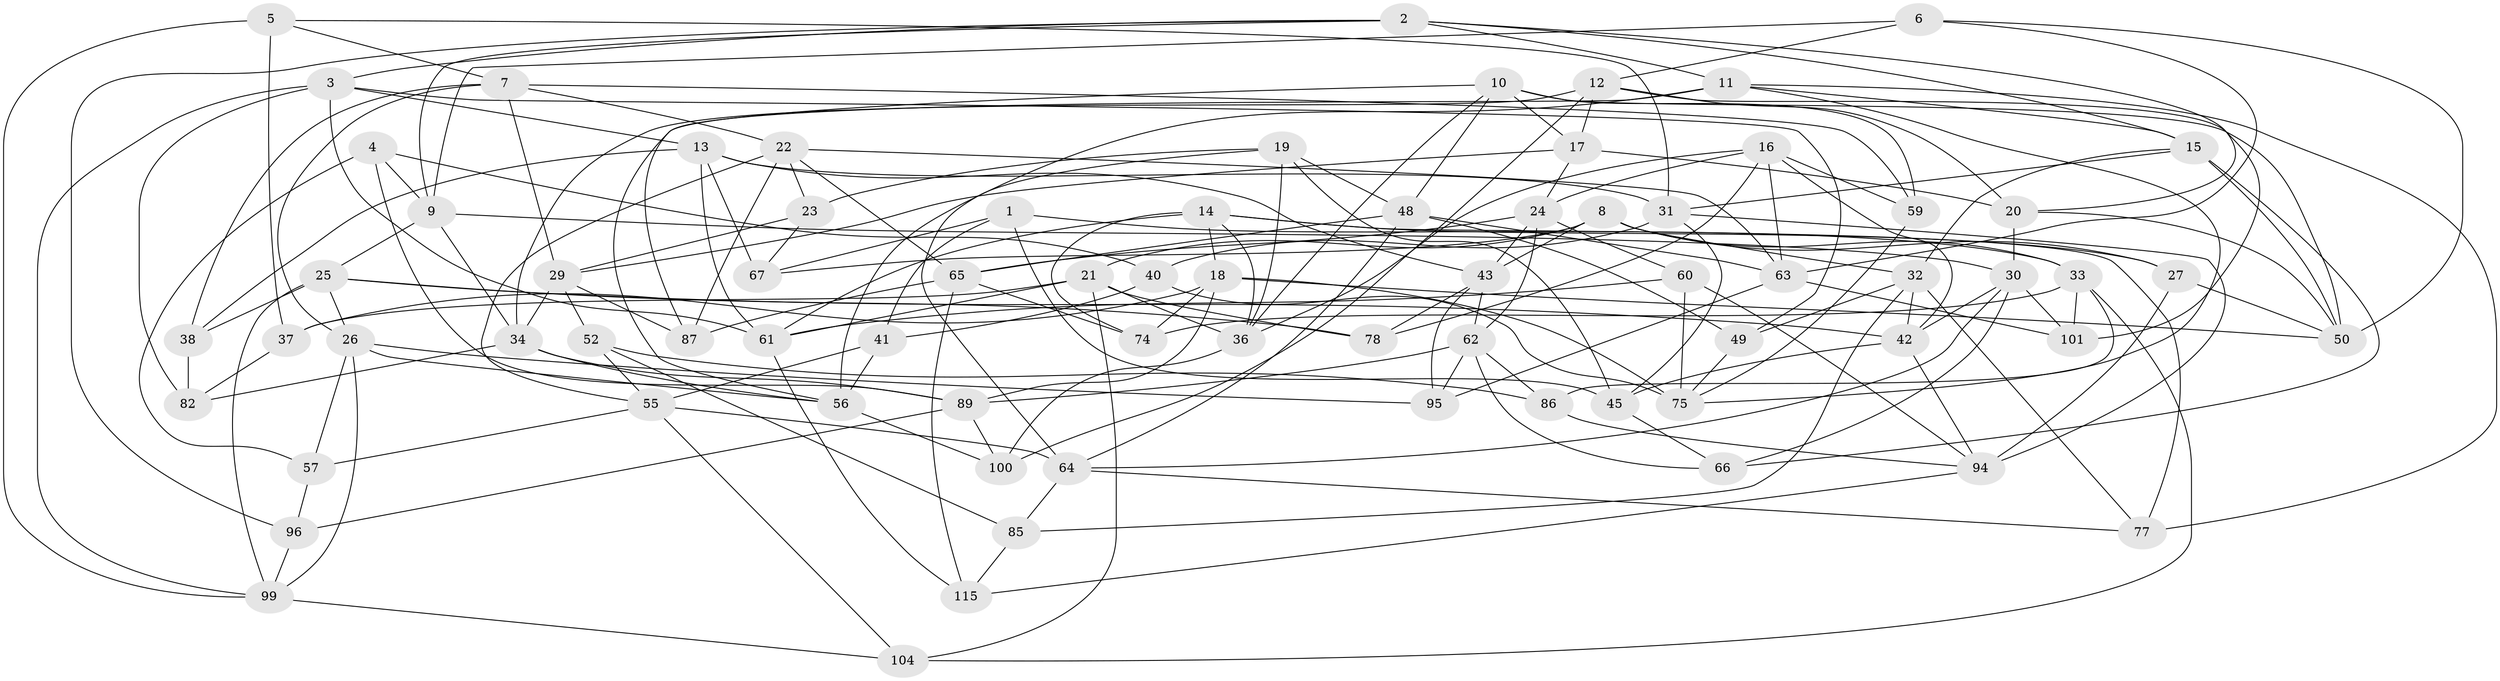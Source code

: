 // Generated by graph-tools (version 1.1) at 2025/52/02/27/25 19:52:27]
// undirected, 74 vertices, 190 edges
graph export_dot {
graph [start="1"]
  node [color=gray90,style=filled];
  1;
  2 [super="+90"];
  3 [super="+44"];
  4;
  5;
  6;
  7 [super="+91"];
  8 [super="+35"];
  9 [super="+116"];
  10 [super="+106"];
  11 [super="+84"];
  12 [super="+51"];
  13 [super="+58"];
  14 [super="+92"];
  15 [super="+117"];
  16 [super="+28"];
  17 [super="+88"];
  18 [super="+98"];
  19 [super="+39"];
  20 [super="+46"];
  21 [super="+110"];
  22 [super="+81"];
  23;
  24 [super="+53"];
  25 [super="+54"];
  26 [super="+97"];
  27;
  29 [super="+93"];
  30 [super="+71"];
  31 [super="+68"];
  32 [super="+80"];
  33 [super="+73"];
  34 [super="+109"];
  36 [super="+102"];
  37;
  38;
  40;
  41;
  42 [super="+114"];
  43 [super="+118"];
  45 [super="+47"];
  48 [super="+69"];
  49;
  50 [super="+70"];
  52;
  55 [super="+79"];
  56 [super="+107"];
  57;
  59;
  60;
  61 [super="+72"];
  62 [super="+105"];
  63 [super="+108"];
  64 [super="+76"];
  65 [super="+112"];
  66;
  67;
  74;
  75 [super="+83"];
  77;
  78;
  82;
  85;
  86;
  87;
  89 [super="+103"];
  94 [super="+111"];
  95;
  96;
  99 [super="+113"];
  100;
  101;
  104;
  115;
  1 -- 45;
  1 -- 41;
  1 -- 67;
  1 -- 33;
  2 -- 3;
  2 -- 9;
  2 -- 15;
  2 -- 96;
  2 -- 11;
  2 -- 20;
  3 -- 49;
  3 -- 99;
  3 -- 82;
  3 -- 13;
  3 -- 61;
  4 -- 40;
  4 -- 57;
  4 -- 89;
  4 -- 9;
  5 -- 7;
  5 -- 37;
  5 -- 99;
  5 -- 31;
  6 -- 50;
  6 -- 12;
  6 -- 63;
  6 -- 9;
  7 -- 38;
  7 -- 22;
  7 -- 26;
  7 -- 59;
  7 -- 29;
  8 -- 27;
  8 -- 67;
  8 -- 33;
  8 -- 32;
  8 -- 43;
  8 -- 21;
  9 -- 34;
  9 -- 25;
  9 -- 30;
  10 -- 48;
  10 -- 59;
  10 -- 56;
  10 -- 17;
  10 -- 36;
  10 -- 50;
  11 -- 75;
  11 -- 87;
  11 -- 56;
  11 -- 77;
  11 -- 15;
  12 -- 100;
  12 -- 34;
  12 -- 17;
  12 -- 101;
  12 -- 20;
  13 -- 67;
  13 -- 38;
  13 -- 31;
  13 -- 43;
  13 -- 61;
  14 -- 27;
  14 -- 61;
  14 -- 77;
  14 -- 18;
  14 -- 36;
  14 -- 74;
  15 -- 31;
  15 -- 66;
  15 -- 32;
  15 -- 50;
  16 -- 59;
  16 -- 63;
  16 -- 78;
  16 -- 24;
  16 -- 42;
  16 -- 36;
  17 -- 24;
  17 -- 20 [weight=2];
  17 -- 29;
  18 -- 37;
  18 -- 89;
  18 -- 75;
  18 -- 50;
  18 -- 74;
  19 -- 23;
  19 -- 45 [weight=2];
  19 -- 48;
  19 -- 64;
  19 -- 36;
  20 -- 50;
  20 -- 30;
  21 -- 78;
  21 -- 104;
  21 -- 37;
  21 -- 36;
  21 -- 61;
  22 -- 87;
  22 -- 23;
  22 -- 65;
  22 -- 63;
  22 -- 55;
  23 -- 29;
  23 -- 67;
  24 -- 60;
  24 -- 43;
  24 -- 62;
  24 -- 65;
  25 -- 26;
  25 -- 38;
  25 -- 42;
  25 -- 99;
  25 -- 78;
  26 -- 56;
  26 -- 57;
  26 -- 99;
  26 -- 95;
  27 -- 94;
  27 -- 50;
  29 -- 52;
  29 -- 34;
  29 -- 87;
  30 -- 101;
  30 -- 64;
  30 -- 66;
  30 -- 42;
  31 -- 40;
  31 -- 45;
  31 -- 94;
  32 -- 77;
  32 -- 85;
  32 -- 49;
  32 -- 42;
  33 -- 101;
  33 -- 86;
  33 -- 74;
  33 -- 104;
  34 -- 89;
  34 -- 82;
  34 -- 56;
  36 -- 100;
  37 -- 82;
  38 -- 82;
  40 -- 41;
  40 -- 75;
  41 -- 55;
  41 -- 56;
  42 -- 45;
  42 -- 94;
  43 -- 95;
  43 -- 78;
  43 -- 62;
  45 -- 66;
  48 -- 64;
  48 -- 63;
  48 -- 49;
  48 -- 65;
  49 -- 75;
  52 -- 55;
  52 -- 85;
  52 -- 86;
  55 -- 64;
  55 -- 104;
  55 -- 57;
  56 -- 100;
  57 -- 96;
  59 -- 75;
  60 -- 61;
  60 -- 94;
  60 -- 75;
  61 -- 115;
  62 -- 86;
  62 -- 66;
  62 -- 95;
  62 -- 89;
  63 -- 101;
  63 -- 95;
  64 -- 77;
  64 -- 85;
  65 -- 74;
  65 -- 115;
  65 -- 87;
  85 -- 115;
  86 -- 94;
  89 -- 96;
  89 -- 100;
  94 -- 115;
  96 -- 99;
  99 -- 104;
}
